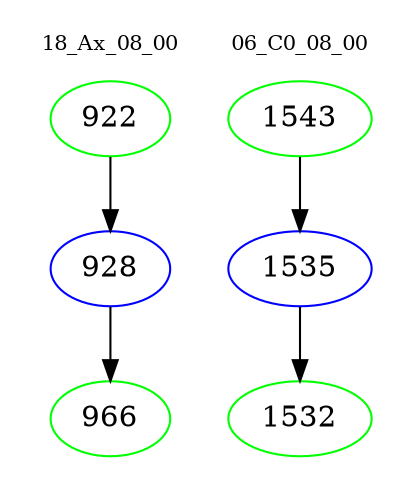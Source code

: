 digraph{
subgraph cluster_0 {
color = white
label = "18_Ax_08_00";
fontsize=10;
T0_922 [label="922", color="green"]
T0_922 -> T0_928 [color="black"]
T0_928 [label="928", color="blue"]
T0_928 -> T0_966 [color="black"]
T0_966 [label="966", color="green"]
}
subgraph cluster_1 {
color = white
label = "06_C0_08_00";
fontsize=10;
T1_1543 [label="1543", color="green"]
T1_1543 -> T1_1535 [color="black"]
T1_1535 [label="1535", color="blue"]
T1_1535 -> T1_1532 [color="black"]
T1_1532 [label="1532", color="green"]
}
}
